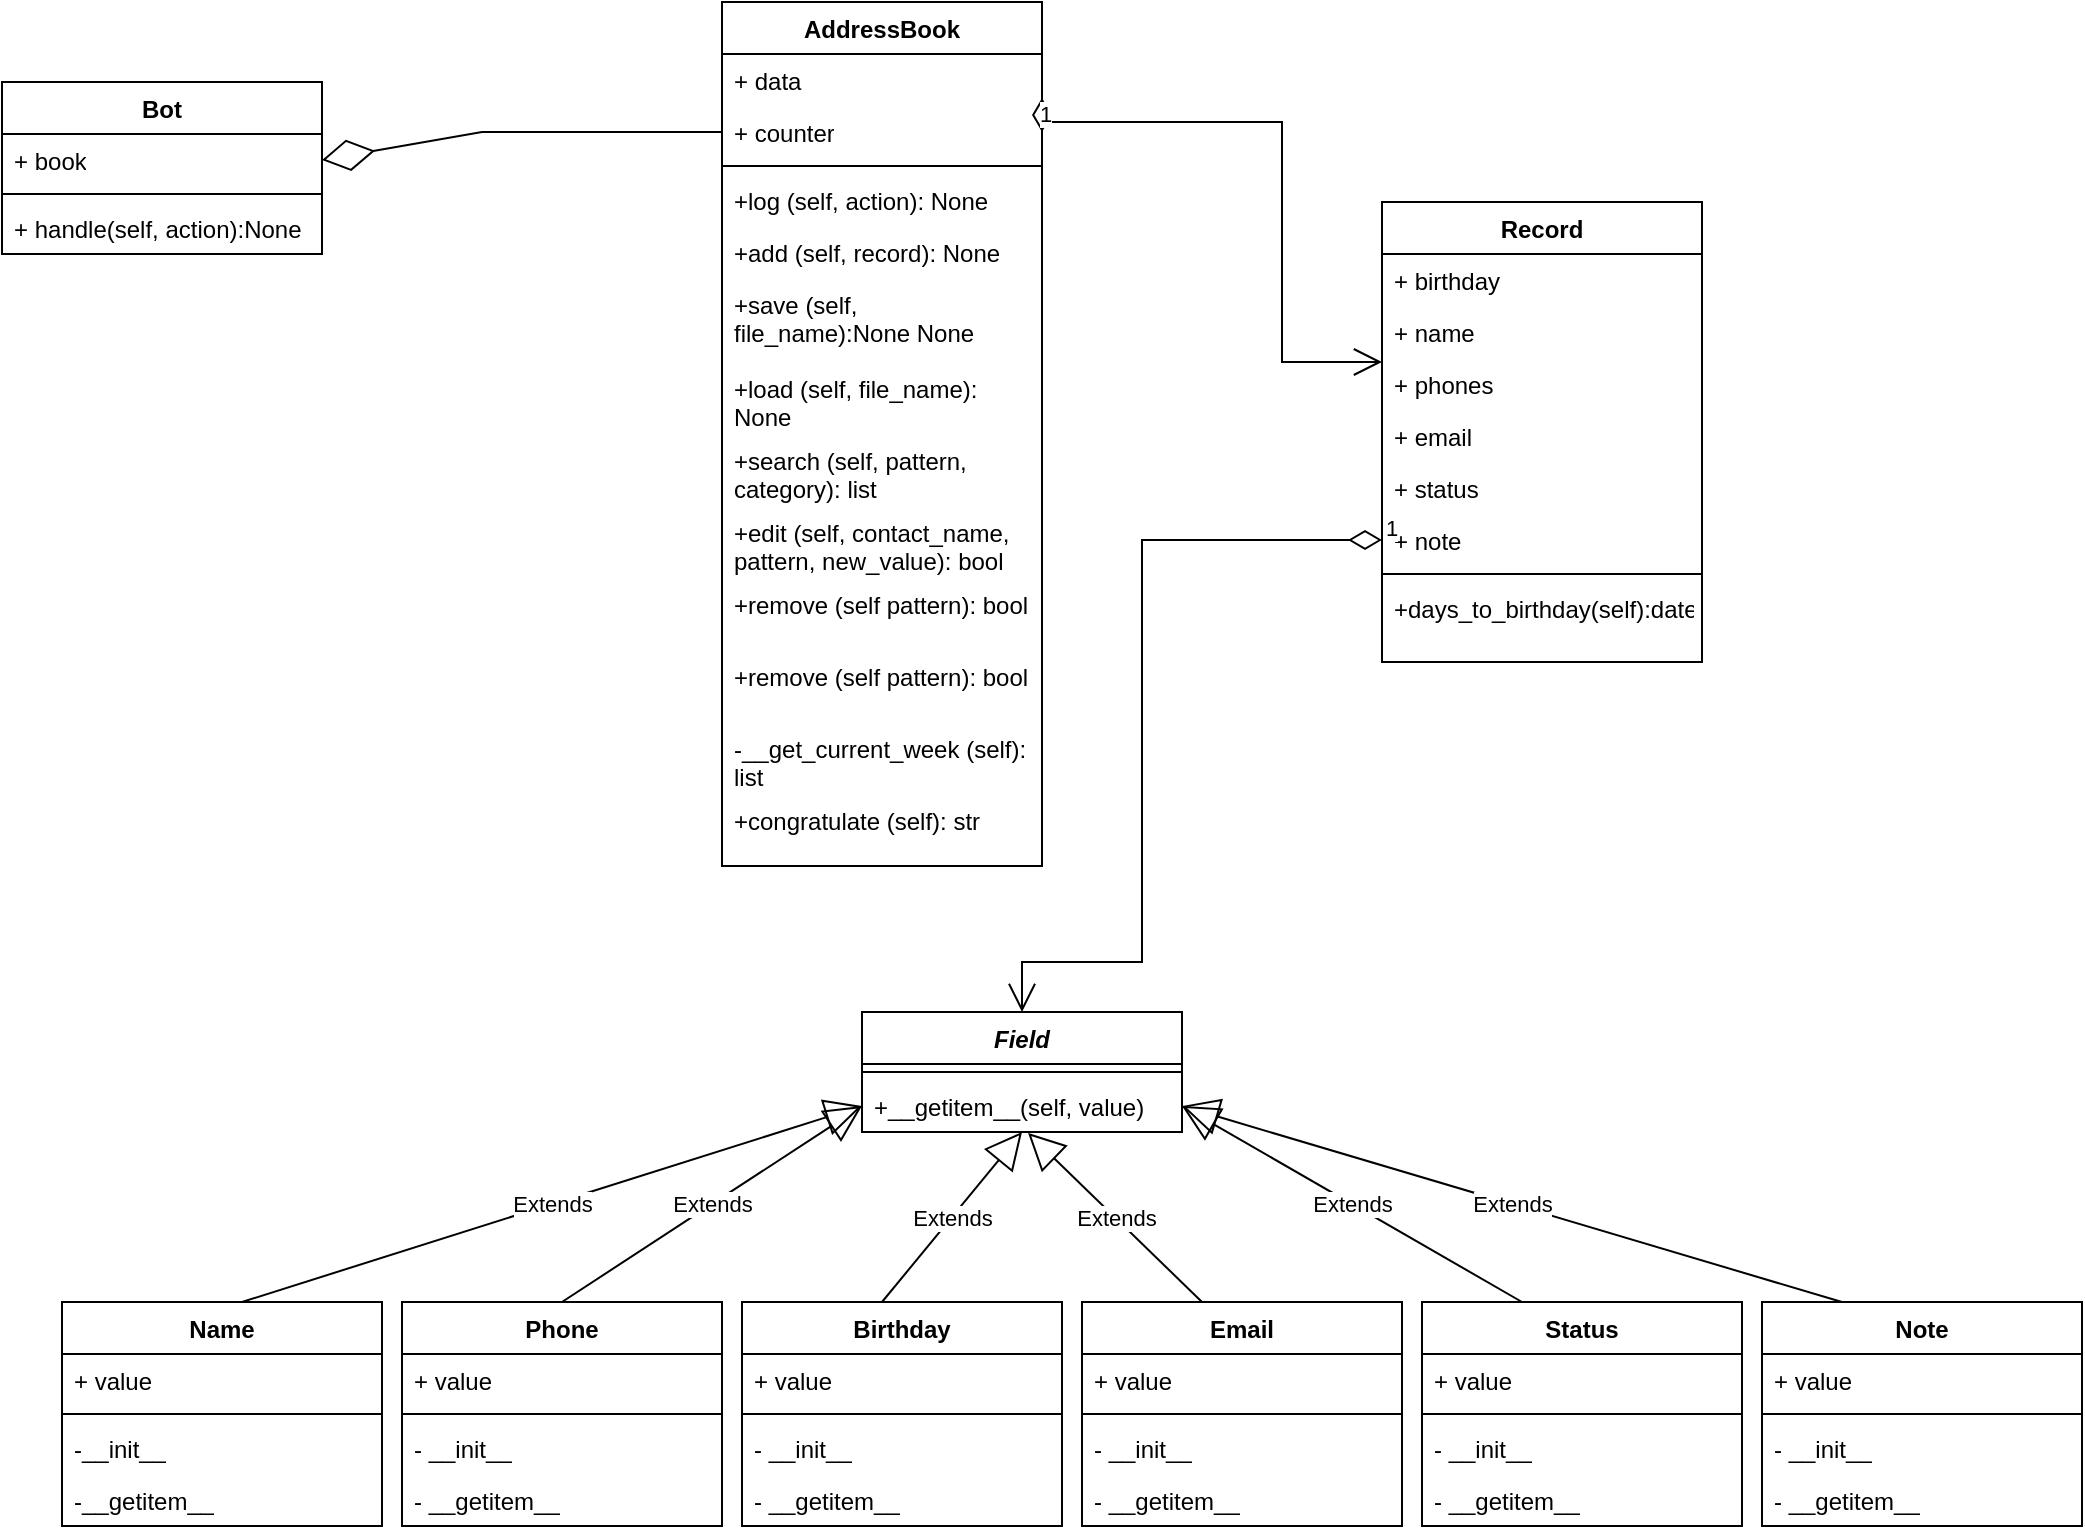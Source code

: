 <mxfile version="22.1.4" type="device">
  <diagram name="Сторінка-1" id="i3JkkJN7uU9i16QCfTWo">
    <mxGraphModel dx="1822" dy="627" grid="1" gridSize="10" guides="1" tooltips="1" connect="1" arrows="1" fold="1" page="1" pageScale="1" pageWidth="827" pageHeight="1169" math="0" shadow="0">
      <root>
        <mxCell id="0" />
        <mxCell id="1" parent="0" />
        <mxCell id="iMSlGVJYnU4fRqpMts-l-1" value="&lt;i&gt;Field&lt;/i&gt;" style="swimlane;fontStyle=1;align=center;verticalAlign=top;childLayout=stackLayout;horizontal=1;startSize=26;horizontalStack=0;resizeParent=1;resizeParentMax=0;resizeLast=0;collapsible=1;marginBottom=0;whiteSpace=wrap;html=1;" vertex="1" parent="1">
          <mxGeometry x="110" y="525" width="160" height="60" as="geometry" />
        </mxCell>
        <mxCell id="iMSlGVJYnU4fRqpMts-l-3" value="" style="line;strokeWidth=1;fillColor=none;align=left;verticalAlign=middle;spacingTop=-1;spacingLeft=3;spacingRight=3;rotatable=0;labelPosition=right;points=[];portConstraint=eastwest;strokeColor=inherit;" vertex="1" parent="iMSlGVJYnU4fRqpMts-l-1">
          <mxGeometry y="26" width="160" height="8" as="geometry" />
        </mxCell>
        <mxCell id="iMSlGVJYnU4fRqpMts-l-4" value="+__getitem__(self, value)" style="text;strokeColor=none;fillColor=none;align=left;verticalAlign=top;spacingLeft=4;spacingRight=4;overflow=hidden;rotatable=0;points=[[0,0.5],[1,0.5]];portConstraint=eastwest;whiteSpace=wrap;html=1;" vertex="1" parent="iMSlGVJYnU4fRqpMts-l-1">
          <mxGeometry y="34" width="160" height="26" as="geometry" />
        </mxCell>
        <mxCell id="iMSlGVJYnU4fRqpMts-l-33" value="Extends" style="endArrow=block;endSize=16;endFill=0;html=1;rounded=0;entryX=0.5;entryY=1;entryDx=0;entryDy=0;exitX=0.5;exitY=0;exitDx=0;exitDy=0;" edge="1" parent="1" target="iMSlGVJYnU4fRqpMts-l-1">
          <mxGeometry width="160" relative="1" as="geometry">
            <mxPoint x="120" y="670" as="sourcePoint" />
            <mxPoint x="380" y="890" as="targetPoint" />
          </mxGeometry>
        </mxCell>
        <mxCell id="iMSlGVJYnU4fRqpMts-l-34" value="Extends" style="endArrow=block;endSize=16;endFill=0;html=1;rounded=0;exitX=0.5;exitY=0;exitDx=0;exitDy=0;entryX=0.519;entryY=1.019;entryDx=0;entryDy=0;entryPerimeter=0;" edge="1" parent="1" target="iMSlGVJYnU4fRqpMts-l-4">
          <mxGeometry width="160" relative="1" as="geometry">
            <mxPoint x="280" y="670" as="sourcePoint" />
            <mxPoint x="200" y="610" as="targetPoint" />
          </mxGeometry>
        </mxCell>
        <mxCell id="iMSlGVJYnU4fRqpMts-l-35" value="Extends" style="endArrow=block;endSize=16;endFill=0;html=1;rounded=0;exitX=0.5;exitY=0;exitDx=0;exitDy=0;entryX=0;entryY=0.5;entryDx=0;entryDy=0;" edge="1" parent="1" target="iMSlGVJYnU4fRqpMts-l-4">
          <mxGeometry width="160" relative="1" as="geometry">
            <mxPoint x="-40.0" y="670" as="sourcePoint" />
            <mxPoint x="200" y="610" as="targetPoint" />
          </mxGeometry>
        </mxCell>
        <mxCell id="iMSlGVJYnU4fRqpMts-l-36" value="Extends" style="endArrow=block;endSize=16;endFill=0;html=1;rounded=0;entryX=0;entryY=0.5;entryDx=0;entryDy=0;exitX=0.5;exitY=0;exitDx=0;exitDy=0;" edge="1" parent="1" target="iMSlGVJYnU4fRqpMts-l-4">
          <mxGeometry width="160" relative="1" as="geometry">
            <mxPoint x="-200.0" y="670" as="sourcePoint" />
            <mxPoint x="230" y="640" as="targetPoint" />
          </mxGeometry>
        </mxCell>
        <mxCell id="iMSlGVJYnU4fRqpMts-l-37" value="Extends" style="endArrow=block;endSize=16;endFill=0;html=1;rounded=0;entryX=1;entryY=0.5;entryDx=0;entryDy=0;exitX=0.5;exitY=0;exitDx=0;exitDy=0;" edge="1" parent="1" target="iMSlGVJYnU4fRqpMts-l-4">
          <mxGeometry width="160" relative="1" as="geometry">
            <mxPoint x="440" y="670" as="sourcePoint" />
            <mxPoint x="240" y="650" as="targetPoint" />
          </mxGeometry>
        </mxCell>
        <mxCell id="iMSlGVJYnU4fRqpMts-l-38" value="Extends" style="endArrow=block;endSize=16;endFill=0;html=1;rounded=0;entryX=1;entryY=0.5;entryDx=0;entryDy=0;exitX=0.5;exitY=0;exitDx=0;exitDy=0;" edge="1" parent="1" target="iMSlGVJYnU4fRqpMts-l-4">
          <mxGeometry width="160" relative="1" as="geometry">
            <mxPoint x="600" y="670" as="sourcePoint" />
            <mxPoint x="250" y="660" as="targetPoint" />
          </mxGeometry>
        </mxCell>
        <mxCell id="iMSlGVJYnU4fRqpMts-l-43" value="Name" style="swimlane;fontStyle=1;align=center;verticalAlign=top;childLayout=stackLayout;horizontal=1;startSize=26;horizontalStack=0;resizeParent=1;resizeParentMax=0;resizeLast=0;collapsible=1;marginBottom=0;whiteSpace=wrap;html=1;" vertex="1" parent="1">
          <mxGeometry x="-290" y="670" width="160" height="112" as="geometry" />
        </mxCell>
        <mxCell id="iMSlGVJYnU4fRqpMts-l-44" value="+ value" style="text;strokeColor=none;fillColor=none;align=left;verticalAlign=top;spacingLeft=4;spacingRight=4;overflow=hidden;rotatable=0;points=[[0,0.5],[1,0.5]];portConstraint=eastwest;whiteSpace=wrap;html=1;" vertex="1" parent="iMSlGVJYnU4fRqpMts-l-43">
          <mxGeometry y="26" width="160" height="26" as="geometry" />
        </mxCell>
        <mxCell id="iMSlGVJYnU4fRqpMts-l-45" value="" style="line;strokeWidth=1;fillColor=none;align=left;verticalAlign=middle;spacingTop=-1;spacingLeft=3;spacingRight=3;rotatable=0;labelPosition=right;points=[];portConstraint=eastwest;strokeColor=inherit;" vertex="1" parent="iMSlGVJYnU4fRqpMts-l-43">
          <mxGeometry y="52" width="160" height="8" as="geometry" />
        </mxCell>
        <mxCell id="iMSlGVJYnU4fRqpMts-l-46" value="-__init__" style="text;strokeColor=none;fillColor=none;align=left;verticalAlign=top;spacingLeft=4;spacingRight=4;overflow=hidden;rotatable=0;points=[[0,0.5],[1,0.5]];portConstraint=eastwest;whiteSpace=wrap;html=1;" vertex="1" parent="iMSlGVJYnU4fRqpMts-l-43">
          <mxGeometry y="60" width="160" height="26" as="geometry" />
        </mxCell>
        <mxCell id="iMSlGVJYnU4fRqpMts-l-48" value="-__getitem__" style="text;strokeColor=none;fillColor=none;align=left;verticalAlign=top;spacingLeft=4;spacingRight=4;overflow=hidden;rotatable=0;points=[[0,0.5],[1,0.5]];portConstraint=eastwest;whiteSpace=wrap;html=1;" vertex="1" parent="iMSlGVJYnU4fRqpMts-l-43">
          <mxGeometry y="86" width="160" height="26" as="geometry" />
        </mxCell>
        <mxCell id="iMSlGVJYnU4fRqpMts-l-49" value="Phone" style="swimlane;fontStyle=1;align=center;verticalAlign=top;childLayout=stackLayout;horizontal=1;startSize=26;horizontalStack=0;resizeParent=1;resizeParentMax=0;resizeLast=0;collapsible=1;marginBottom=0;whiteSpace=wrap;html=1;" vertex="1" parent="1">
          <mxGeometry x="-120" y="670" width="160" height="112" as="geometry" />
        </mxCell>
        <mxCell id="iMSlGVJYnU4fRqpMts-l-50" value="+ value" style="text;strokeColor=none;fillColor=none;align=left;verticalAlign=top;spacingLeft=4;spacingRight=4;overflow=hidden;rotatable=0;points=[[0,0.5],[1,0.5]];portConstraint=eastwest;whiteSpace=wrap;html=1;" vertex="1" parent="iMSlGVJYnU4fRqpMts-l-49">
          <mxGeometry y="26" width="160" height="26" as="geometry" />
        </mxCell>
        <mxCell id="iMSlGVJYnU4fRqpMts-l-51" value="" style="line;strokeWidth=1;fillColor=none;align=left;verticalAlign=middle;spacingTop=-1;spacingLeft=3;spacingRight=3;rotatable=0;labelPosition=right;points=[];portConstraint=eastwest;strokeColor=inherit;" vertex="1" parent="iMSlGVJYnU4fRqpMts-l-49">
          <mxGeometry y="52" width="160" height="8" as="geometry" />
        </mxCell>
        <mxCell id="iMSlGVJYnU4fRqpMts-l-52" value="- __init__" style="text;strokeColor=none;fillColor=none;align=left;verticalAlign=top;spacingLeft=4;spacingRight=4;overflow=hidden;rotatable=0;points=[[0,0.5],[1,0.5]];portConstraint=eastwest;whiteSpace=wrap;html=1;" vertex="1" parent="iMSlGVJYnU4fRqpMts-l-49">
          <mxGeometry y="60" width="160" height="26" as="geometry" />
        </mxCell>
        <mxCell id="iMSlGVJYnU4fRqpMts-l-53" value="- __getitem__" style="text;strokeColor=none;fillColor=none;align=left;verticalAlign=top;spacingLeft=4;spacingRight=4;overflow=hidden;rotatable=0;points=[[0,0.5],[1,0.5]];portConstraint=eastwest;whiteSpace=wrap;html=1;" vertex="1" parent="iMSlGVJYnU4fRqpMts-l-49">
          <mxGeometry y="86" width="160" height="26" as="geometry" />
        </mxCell>
        <mxCell id="iMSlGVJYnU4fRqpMts-l-54" value="Birthday" style="swimlane;fontStyle=1;align=center;verticalAlign=top;childLayout=stackLayout;horizontal=1;startSize=26;horizontalStack=0;resizeParent=1;resizeParentMax=0;resizeLast=0;collapsible=1;marginBottom=0;whiteSpace=wrap;html=1;" vertex="1" parent="1">
          <mxGeometry x="50" y="670" width="160" height="112" as="geometry" />
        </mxCell>
        <mxCell id="iMSlGVJYnU4fRqpMts-l-55" value="+ value" style="text;strokeColor=none;fillColor=none;align=left;verticalAlign=top;spacingLeft=4;spacingRight=4;overflow=hidden;rotatable=0;points=[[0,0.5],[1,0.5]];portConstraint=eastwest;whiteSpace=wrap;html=1;" vertex="1" parent="iMSlGVJYnU4fRqpMts-l-54">
          <mxGeometry y="26" width="160" height="26" as="geometry" />
        </mxCell>
        <mxCell id="iMSlGVJYnU4fRqpMts-l-56" value="" style="line;strokeWidth=1;fillColor=none;align=left;verticalAlign=middle;spacingTop=-1;spacingLeft=3;spacingRight=3;rotatable=0;labelPosition=right;points=[];portConstraint=eastwest;strokeColor=inherit;" vertex="1" parent="iMSlGVJYnU4fRqpMts-l-54">
          <mxGeometry y="52" width="160" height="8" as="geometry" />
        </mxCell>
        <mxCell id="iMSlGVJYnU4fRqpMts-l-57" value="- __init__" style="text;strokeColor=none;fillColor=none;align=left;verticalAlign=top;spacingLeft=4;spacingRight=4;overflow=hidden;rotatable=0;points=[[0,0.5],[1,0.5]];portConstraint=eastwest;whiteSpace=wrap;html=1;" vertex="1" parent="iMSlGVJYnU4fRqpMts-l-54">
          <mxGeometry y="60" width="160" height="26" as="geometry" />
        </mxCell>
        <mxCell id="iMSlGVJYnU4fRqpMts-l-58" value="- __getitem__" style="text;strokeColor=none;fillColor=none;align=left;verticalAlign=top;spacingLeft=4;spacingRight=4;overflow=hidden;rotatable=0;points=[[0,0.5],[1,0.5]];portConstraint=eastwest;whiteSpace=wrap;html=1;" vertex="1" parent="iMSlGVJYnU4fRqpMts-l-54">
          <mxGeometry y="86" width="160" height="26" as="geometry" />
        </mxCell>
        <mxCell id="iMSlGVJYnU4fRqpMts-l-59" value="Email" style="swimlane;fontStyle=1;align=center;verticalAlign=top;childLayout=stackLayout;horizontal=1;startSize=26;horizontalStack=0;resizeParent=1;resizeParentMax=0;resizeLast=0;collapsible=1;marginBottom=0;whiteSpace=wrap;html=1;" vertex="1" parent="1">
          <mxGeometry x="220" y="670" width="160" height="112" as="geometry" />
        </mxCell>
        <mxCell id="iMSlGVJYnU4fRqpMts-l-60" value="+ value" style="text;strokeColor=none;fillColor=none;align=left;verticalAlign=top;spacingLeft=4;spacingRight=4;overflow=hidden;rotatable=0;points=[[0,0.5],[1,0.5]];portConstraint=eastwest;whiteSpace=wrap;html=1;" vertex="1" parent="iMSlGVJYnU4fRqpMts-l-59">
          <mxGeometry y="26" width="160" height="26" as="geometry" />
        </mxCell>
        <mxCell id="iMSlGVJYnU4fRqpMts-l-61" value="" style="line;strokeWidth=1;fillColor=none;align=left;verticalAlign=middle;spacingTop=-1;spacingLeft=3;spacingRight=3;rotatable=0;labelPosition=right;points=[];portConstraint=eastwest;strokeColor=inherit;" vertex="1" parent="iMSlGVJYnU4fRqpMts-l-59">
          <mxGeometry y="52" width="160" height="8" as="geometry" />
        </mxCell>
        <mxCell id="iMSlGVJYnU4fRqpMts-l-62" value="- __init__" style="text;strokeColor=none;fillColor=none;align=left;verticalAlign=top;spacingLeft=4;spacingRight=4;overflow=hidden;rotatable=0;points=[[0,0.5],[1,0.5]];portConstraint=eastwest;whiteSpace=wrap;html=1;" vertex="1" parent="iMSlGVJYnU4fRqpMts-l-59">
          <mxGeometry y="60" width="160" height="26" as="geometry" />
        </mxCell>
        <mxCell id="iMSlGVJYnU4fRqpMts-l-63" value="- __getitem__" style="text;strokeColor=none;fillColor=none;align=left;verticalAlign=top;spacingLeft=4;spacingRight=4;overflow=hidden;rotatable=0;points=[[0,0.5],[1,0.5]];portConstraint=eastwest;whiteSpace=wrap;html=1;" vertex="1" parent="iMSlGVJYnU4fRqpMts-l-59">
          <mxGeometry y="86" width="160" height="26" as="geometry" />
        </mxCell>
        <mxCell id="iMSlGVJYnU4fRqpMts-l-64" value="Status" style="swimlane;fontStyle=1;align=center;verticalAlign=top;childLayout=stackLayout;horizontal=1;startSize=26;horizontalStack=0;resizeParent=1;resizeParentMax=0;resizeLast=0;collapsible=1;marginBottom=0;whiteSpace=wrap;html=1;" vertex="1" parent="1">
          <mxGeometry x="390" y="670" width="160" height="112" as="geometry" />
        </mxCell>
        <mxCell id="iMSlGVJYnU4fRqpMts-l-65" value="+ value" style="text;strokeColor=none;fillColor=none;align=left;verticalAlign=top;spacingLeft=4;spacingRight=4;overflow=hidden;rotatable=0;points=[[0,0.5],[1,0.5]];portConstraint=eastwest;whiteSpace=wrap;html=1;" vertex="1" parent="iMSlGVJYnU4fRqpMts-l-64">
          <mxGeometry y="26" width="160" height="26" as="geometry" />
        </mxCell>
        <mxCell id="iMSlGVJYnU4fRqpMts-l-66" value="" style="line;strokeWidth=1;fillColor=none;align=left;verticalAlign=middle;spacingTop=-1;spacingLeft=3;spacingRight=3;rotatable=0;labelPosition=right;points=[];portConstraint=eastwest;strokeColor=inherit;" vertex="1" parent="iMSlGVJYnU4fRqpMts-l-64">
          <mxGeometry y="52" width="160" height="8" as="geometry" />
        </mxCell>
        <mxCell id="iMSlGVJYnU4fRqpMts-l-67" value="- __init__" style="text;strokeColor=none;fillColor=none;align=left;verticalAlign=top;spacingLeft=4;spacingRight=4;overflow=hidden;rotatable=0;points=[[0,0.5],[1,0.5]];portConstraint=eastwest;whiteSpace=wrap;html=1;" vertex="1" parent="iMSlGVJYnU4fRqpMts-l-64">
          <mxGeometry y="60" width="160" height="26" as="geometry" />
        </mxCell>
        <mxCell id="iMSlGVJYnU4fRqpMts-l-68" value="- __getitem__" style="text;strokeColor=none;fillColor=none;align=left;verticalAlign=top;spacingLeft=4;spacingRight=4;overflow=hidden;rotatable=0;points=[[0,0.5],[1,0.5]];portConstraint=eastwest;whiteSpace=wrap;html=1;" vertex="1" parent="iMSlGVJYnU4fRqpMts-l-64">
          <mxGeometry y="86" width="160" height="26" as="geometry" />
        </mxCell>
        <mxCell id="iMSlGVJYnU4fRqpMts-l-69" value="Note" style="swimlane;fontStyle=1;align=center;verticalAlign=top;childLayout=stackLayout;horizontal=1;startSize=26;horizontalStack=0;resizeParent=1;resizeParentMax=0;resizeLast=0;collapsible=1;marginBottom=0;whiteSpace=wrap;html=1;" vertex="1" parent="1">
          <mxGeometry x="560" y="670" width="160" height="112" as="geometry" />
        </mxCell>
        <mxCell id="iMSlGVJYnU4fRqpMts-l-70" value="+ value" style="text;strokeColor=none;fillColor=none;align=left;verticalAlign=top;spacingLeft=4;spacingRight=4;overflow=hidden;rotatable=0;points=[[0,0.5],[1,0.5]];portConstraint=eastwest;whiteSpace=wrap;html=1;" vertex="1" parent="iMSlGVJYnU4fRqpMts-l-69">
          <mxGeometry y="26" width="160" height="26" as="geometry" />
        </mxCell>
        <mxCell id="iMSlGVJYnU4fRqpMts-l-71" value="" style="line;strokeWidth=1;fillColor=none;align=left;verticalAlign=middle;spacingTop=-1;spacingLeft=3;spacingRight=3;rotatable=0;labelPosition=right;points=[];portConstraint=eastwest;strokeColor=inherit;" vertex="1" parent="iMSlGVJYnU4fRqpMts-l-69">
          <mxGeometry y="52" width="160" height="8" as="geometry" />
        </mxCell>
        <mxCell id="iMSlGVJYnU4fRqpMts-l-72" value="- __init__" style="text;strokeColor=none;fillColor=none;align=left;verticalAlign=top;spacingLeft=4;spacingRight=4;overflow=hidden;rotatable=0;points=[[0,0.5],[1,0.5]];portConstraint=eastwest;whiteSpace=wrap;html=1;" vertex="1" parent="iMSlGVJYnU4fRqpMts-l-69">
          <mxGeometry y="60" width="160" height="26" as="geometry" />
        </mxCell>
        <mxCell id="iMSlGVJYnU4fRqpMts-l-73" value="- __getitem__" style="text;strokeColor=none;fillColor=none;align=left;verticalAlign=top;spacingLeft=4;spacingRight=4;overflow=hidden;rotatable=0;points=[[0,0.5],[1,0.5]];portConstraint=eastwest;whiteSpace=wrap;html=1;" vertex="1" parent="iMSlGVJYnU4fRqpMts-l-69">
          <mxGeometry y="86" width="160" height="26" as="geometry" />
        </mxCell>
        <mxCell id="iMSlGVJYnU4fRqpMts-l-78" value="Bot" style="swimlane;fontStyle=1;align=center;verticalAlign=top;childLayout=stackLayout;horizontal=1;startSize=26;horizontalStack=0;resizeParent=1;resizeParentMax=0;resizeLast=0;collapsible=1;marginBottom=0;whiteSpace=wrap;html=1;" vertex="1" parent="1">
          <mxGeometry x="-320" y="60" width="160" height="86" as="geometry" />
        </mxCell>
        <mxCell id="iMSlGVJYnU4fRqpMts-l-79" value="+ book" style="text;strokeColor=none;fillColor=none;align=left;verticalAlign=top;spacingLeft=4;spacingRight=4;overflow=hidden;rotatable=0;points=[[0,0.5],[1,0.5]];portConstraint=eastwest;whiteSpace=wrap;html=1;" vertex="1" parent="iMSlGVJYnU4fRqpMts-l-78">
          <mxGeometry y="26" width="160" height="26" as="geometry" />
        </mxCell>
        <mxCell id="iMSlGVJYnU4fRqpMts-l-80" value="" style="line;strokeWidth=1;fillColor=none;align=left;verticalAlign=middle;spacingTop=-1;spacingLeft=3;spacingRight=3;rotatable=0;labelPosition=right;points=[];portConstraint=eastwest;strokeColor=inherit;" vertex="1" parent="iMSlGVJYnU4fRqpMts-l-78">
          <mxGeometry y="52" width="160" height="8" as="geometry" />
        </mxCell>
        <mxCell id="iMSlGVJYnU4fRqpMts-l-81" value="+ handle(self, action):None" style="text;strokeColor=none;fillColor=none;align=left;verticalAlign=top;spacingLeft=4;spacingRight=4;overflow=hidden;rotatable=0;points=[[0,0.5],[1,0.5]];portConstraint=eastwest;whiteSpace=wrap;html=1;" vertex="1" parent="iMSlGVJYnU4fRqpMts-l-78">
          <mxGeometry y="60" width="160" height="26" as="geometry" />
        </mxCell>
        <mxCell id="iMSlGVJYnU4fRqpMts-l-85" value="AddressBook" style="swimlane;fontStyle=1;align=center;verticalAlign=top;childLayout=stackLayout;horizontal=1;startSize=26;horizontalStack=0;resizeParent=1;resizeParentMax=0;resizeLast=0;collapsible=1;marginBottom=0;whiteSpace=wrap;html=1;" vertex="1" parent="1">
          <mxGeometry x="40" y="20" width="160" height="432" as="geometry" />
        </mxCell>
        <mxCell id="iMSlGVJYnU4fRqpMts-l-86" value="+ data" style="text;strokeColor=none;fillColor=none;align=left;verticalAlign=top;spacingLeft=4;spacingRight=4;overflow=hidden;rotatable=0;points=[[0,0.5],[1,0.5]];portConstraint=eastwest;whiteSpace=wrap;html=1;" vertex="1" parent="iMSlGVJYnU4fRqpMts-l-85">
          <mxGeometry y="26" width="160" height="26" as="geometry" />
        </mxCell>
        <mxCell id="iMSlGVJYnU4fRqpMts-l-89" value="+ counter" style="text;strokeColor=none;fillColor=none;align=left;verticalAlign=top;spacingLeft=4;spacingRight=4;overflow=hidden;rotatable=0;points=[[0,0.5],[1,0.5]];portConstraint=eastwest;whiteSpace=wrap;html=1;" vertex="1" parent="iMSlGVJYnU4fRqpMts-l-85">
          <mxGeometry y="52" width="160" height="26" as="geometry" />
        </mxCell>
        <mxCell id="iMSlGVJYnU4fRqpMts-l-87" value="" style="line;strokeWidth=1;fillColor=none;align=left;verticalAlign=middle;spacingTop=-1;spacingLeft=3;spacingRight=3;rotatable=0;labelPosition=right;points=[];portConstraint=eastwest;strokeColor=inherit;" vertex="1" parent="iMSlGVJYnU4fRqpMts-l-85">
          <mxGeometry y="78" width="160" height="8" as="geometry" />
        </mxCell>
        <mxCell id="iMSlGVJYnU4fRqpMts-l-88" value="+log (self, action): None" style="text;strokeColor=none;fillColor=none;align=left;verticalAlign=top;spacingLeft=4;spacingRight=4;overflow=hidden;rotatable=0;points=[[0,0.5],[1,0.5]];portConstraint=eastwest;whiteSpace=wrap;html=1;" vertex="1" parent="iMSlGVJYnU4fRqpMts-l-85">
          <mxGeometry y="86" width="160" height="26" as="geometry" />
        </mxCell>
        <mxCell id="iMSlGVJYnU4fRqpMts-l-91" value="+add (self, record): None" style="text;strokeColor=none;fillColor=none;align=left;verticalAlign=top;spacingLeft=4;spacingRight=4;overflow=hidden;rotatable=0;points=[[0,0.5],[1,0.5]];portConstraint=eastwest;whiteSpace=wrap;html=1;" vertex="1" parent="iMSlGVJYnU4fRqpMts-l-85">
          <mxGeometry y="112" width="160" height="26" as="geometry" />
        </mxCell>
        <mxCell id="iMSlGVJYnU4fRqpMts-l-92" value="+save (self, file_name):None None" style="text;strokeColor=none;fillColor=none;align=left;verticalAlign=top;spacingLeft=4;spacingRight=4;overflow=hidden;rotatable=0;points=[[0,0.5],[1,0.5]];portConstraint=eastwest;whiteSpace=wrap;html=1;" vertex="1" parent="iMSlGVJYnU4fRqpMts-l-85">
          <mxGeometry y="138" width="160" height="42" as="geometry" />
        </mxCell>
        <mxCell id="iMSlGVJYnU4fRqpMts-l-93" value="+load (self, file_name): None" style="text;strokeColor=none;fillColor=none;align=left;verticalAlign=top;spacingLeft=4;spacingRight=4;overflow=hidden;rotatable=0;points=[[0,0.5],[1,0.5]];portConstraint=eastwest;whiteSpace=wrap;html=1;" vertex="1" parent="iMSlGVJYnU4fRqpMts-l-85">
          <mxGeometry y="180" width="160" height="36" as="geometry" />
        </mxCell>
        <mxCell id="iMSlGVJYnU4fRqpMts-l-94" value="+search (self, pattern, category): list" style="text;strokeColor=none;fillColor=none;align=left;verticalAlign=top;spacingLeft=4;spacingRight=4;overflow=hidden;rotatable=0;points=[[0,0.5],[1,0.5]];portConstraint=eastwest;whiteSpace=wrap;html=1;" vertex="1" parent="iMSlGVJYnU4fRqpMts-l-85">
          <mxGeometry y="216" width="160" height="36" as="geometry" />
        </mxCell>
        <mxCell id="iMSlGVJYnU4fRqpMts-l-95" value="+edit (self, contact_name, pattern, new_value): bool" style="text;strokeColor=none;fillColor=none;align=left;verticalAlign=top;spacingLeft=4;spacingRight=4;overflow=hidden;rotatable=0;points=[[0,0.5],[1,0.5]];portConstraint=eastwest;whiteSpace=wrap;html=1;" vertex="1" parent="iMSlGVJYnU4fRqpMts-l-85">
          <mxGeometry y="252" width="160" height="36" as="geometry" />
        </mxCell>
        <mxCell id="iMSlGVJYnU4fRqpMts-l-96" value="+remove (self pattern): bool" style="text;strokeColor=none;fillColor=none;align=left;verticalAlign=top;spacingLeft=4;spacingRight=4;overflow=hidden;rotatable=0;points=[[0,0.5],[1,0.5]];portConstraint=eastwest;whiteSpace=wrap;html=1;" vertex="1" parent="iMSlGVJYnU4fRqpMts-l-85">
          <mxGeometry y="288" width="160" height="36" as="geometry" />
        </mxCell>
        <mxCell id="iMSlGVJYnU4fRqpMts-l-97" value="+remove (self pattern): bool" style="text;strokeColor=none;fillColor=none;align=left;verticalAlign=top;spacingLeft=4;spacingRight=4;overflow=hidden;rotatable=0;points=[[0,0.5],[1,0.5]];portConstraint=eastwest;whiteSpace=wrap;html=1;" vertex="1" parent="iMSlGVJYnU4fRqpMts-l-85">
          <mxGeometry y="324" width="160" height="36" as="geometry" />
        </mxCell>
        <mxCell id="iMSlGVJYnU4fRqpMts-l-98" value="-__get_current_week (self): list" style="text;strokeColor=none;fillColor=none;align=left;verticalAlign=top;spacingLeft=4;spacingRight=4;overflow=hidden;rotatable=0;points=[[0,0.5],[1,0.5]];portConstraint=eastwest;whiteSpace=wrap;html=1;" vertex="1" parent="iMSlGVJYnU4fRqpMts-l-85">
          <mxGeometry y="360" width="160" height="36" as="geometry" />
        </mxCell>
        <mxCell id="iMSlGVJYnU4fRqpMts-l-99" value="+congratulate (self): str" style="text;strokeColor=none;fillColor=none;align=left;verticalAlign=top;spacingLeft=4;spacingRight=4;overflow=hidden;rotatable=0;points=[[0,0.5],[1,0.5]];portConstraint=eastwest;whiteSpace=wrap;html=1;" vertex="1" parent="iMSlGVJYnU4fRqpMts-l-85">
          <mxGeometry y="396" width="160" height="36" as="geometry" />
        </mxCell>
        <mxCell id="iMSlGVJYnU4fRqpMts-l-101" value="Record" style="swimlane;fontStyle=1;align=center;verticalAlign=top;childLayout=stackLayout;horizontal=1;startSize=26;horizontalStack=0;resizeParent=1;resizeParentMax=0;resizeLast=0;collapsible=1;marginBottom=0;whiteSpace=wrap;html=1;" vertex="1" parent="1">
          <mxGeometry x="370" y="120" width="160" height="230" as="geometry" />
        </mxCell>
        <mxCell id="iMSlGVJYnU4fRqpMts-l-102" value="+ birthday" style="text;strokeColor=none;fillColor=none;align=left;verticalAlign=top;spacingLeft=4;spacingRight=4;overflow=hidden;rotatable=0;points=[[0,0.5],[1,0.5]];portConstraint=eastwest;whiteSpace=wrap;html=1;" vertex="1" parent="iMSlGVJYnU4fRqpMts-l-101">
          <mxGeometry y="26" width="160" height="26" as="geometry" />
        </mxCell>
        <mxCell id="iMSlGVJYnU4fRqpMts-l-105" value="+ name" style="text;strokeColor=none;fillColor=none;align=left;verticalAlign=top;spacingLeft=4;spacingRight=4;overflow=hidden;rotatable=0;points=[[0,0.5],[1,0.5]];portConstraint=eastwest;whiteSpace=wrap;html=1;" vertex="1" parent="iMSlGVJYnU4fRqpMts-l-101">
          <mxGeometry y="52" width="160" height="26" as="geometry" />
        </mxCell>
        <mxCell id="iMSlGVJYnU4fRqpMts-l-106" value="+ phones" style="text;strokeColor=none;fillColor=none;align=left;verticalAlign=top;spacingLeft=4;spacingRight=4;overflow=hidden;rotatable=0;points=[[0,0.5],[1,0.5]];portConstraint=eastwest;whiteSpace=wrap;html=1;" vertex="1" parent="iMSlGVJYnU4fRqpMts-l-101">
          <mxGeometry y="78" width="160" height="26" as="geometry" />
        </mxCell>
        <mxCell id="iMSlGVJYnU4fRqpMts-l-107" value="+ email" style="text;strokeColor=none;fillColor=none;align=left;verticalAlign=top;spacingLeft=4;spacingRight=4;overflow=hidden;rotatable=0;points=[[0,0.5],[1,0.5]];portConstraint=eastwest;whiteSpace=wrap;html=1;" vertex="1" parent="iMSlGVJYnU4fRqpMts-l-101">
          <mxGeometry y="104" width="160" height="26" as="geometry" />
        </mxCell>
        <mxCell id="iMSlGVJYnU4fRqpMts-l-108" value="+ status" style="text;strokeColor=none;fillColor=none;align=left;verticalAlign=top;spacingLeft=4;spacingRight=4;overflow=hidden;rotatable=0;points=[[0,0.5],[1,0.5]];portConstraint=eastwest;whiteSpace=wrap;html=1;" vertex="1" parent="iMSlGVJYnU4fRqpMts-l-101">
          <mxGeometry y="130" width="160" height="26" as="geometry" />
        </mxCell>
        <mxCell id="iMSlGVJYnU4fRqpMts-l-109" value="+ note" style="text;strokeColor=none;fillColor=none;align=left;verticalAlign=top;spacingLeft=4;spacingRight=4;overflow=hidden;rotatable=0;points=[[0,0.5],[1,0.5]];portConstraint=eastwest;whiteSpace=wrap;html=1;" vertex="1" parent="iMSlGVJYnU4fRqpMts-l-101">
          <mxGeometry y="156" width="160" height="26" as="geometry" />
        </mxCell>
        <mxCell id="iMSlGVJYnU4fRqpMts-l-103" value="" style="line;strokeWidth=1;fillColor=none;align=left;verticalAlign=middle;spacingTop=-1;spacingLeft=3;spacingRight=3;rotatable=0;labelPosition=right;points=[];portConstraint=eastwest;strokeColor=inherit;" vertex="1" parent="iMSlGVJYnU4fRqpMts-l-101">
          <mxGeometry y="182" width="160" height="8" as="geometry" />
        </mxCell>
        <mxCell id="iMSlGVJYnU4fRqpMts-l-104" value="+days_to_birthday(self):date " style="text;strokeColor=none;fillColor=none;align=left;verticalAlign=top;spacingLeft=4;spacingRight=4;overflow=hidden;rotatable=0;points=[[0,0.5],[1,0.5]];portConstraint=eastwest;whiteSpace=wrap;html=1;" vertex="1" parent="iMSlGVJYnU4fRqpMts-l-101">
          <mxGeometry y="190" width="160" height="40" as="geometry" />
        </mxCell>
        <mxCell id="iMSlGVJYnU4fRqpMts-l-110" value="" style="endArrow=diamondThin;endFill=0;endSize=24;html=1;rounded=0;entryX=1;entryY=0.5;entryDx=0;entryDy=0;exitX=0;exitY=0.5;exitDx=0;exitDy=0;" edge="1" parent="1" source="iMSlGVJYnU4fRqpMts-l-89" target="iMSlGVJYnU4fRqpMts-l-79">
          <mxGeometry width="160" relative="1" as="geometry">
            <mxPoint x="-150" y="310" as="sourcePoint" />
            <mxPoint x="10" y="310" as="targetPoint" />
            <Array as="points">
              <mxPoint x="-80" y="85" />
            </Array>
          </mxGeometry>
        </mxCell>
        <mxCell id="iMSlGVJYnU4fRqpMts-l-115" value="1" style="endArrow=open;html=1;endSize=12;startArrow=diamondThin;startSize=14;startFill=0;edgeStyle=orthogonalEdgeStyle;align=left;verticalAlign=bottom;rounded=0;exitX=1;exitY=0.5;exitDx=0;exitDy=0;" edge="1" parent="1" source="iMSlGVJYnU4fRqpMts-l-89">
          <mxGeometry x="-1" y="3" relative="1" as="geometry">
            <mxPoint x="210" y="200" as="sourcePoint" />
            <mxPoint x="370" y="200" as="targetPoint" />
            <Array as="points">
              <mxPoint x="200" y="80" />
              <mxPoint x="320" y="80" />
              <mxPoint x="320" y="200" />
            </Array>
          </mxGeometry>
        </mxCell>
        <mxCell id="iMSlGVJYnU4fRqpMts-l-116" value="1" style="endArrow=open;html=1;endSize=12;startArrow=diamondThin;startSize=14;startFill=0;edgeStyle=orthogonalEdgeStyle;align=left;verticalAlign=bottom;rounded=0;entryX=0.5;entryY=0;entryDx=0;entryDy=0;exitX=0;exitY=0.5;exitDx=0;exitDy=0;" edge="1" parent="1" source="iMSlGVJYnU4fRqpMts-l-109" target="iMSlGVJYnU4fRqpMts-l-1">
          <mxGeometry x="-1" y="3" relative="1" as="geometry">
            <mxPoint x="-10" y="460" as="sourcePoint" />
            <mxPoint x="150" y="460" as="targetPoint" />
            <Array as="points">
              <mxPoint x="250" y="289" />
              <mxPoint x="250" y="500" />
              <mxPoint x="190" y="500" />
            </Array>
          </mxGeometry>
        </mxCell>
      </root>
    </mxGraphModel>
  </diagram>
</mxfile>
